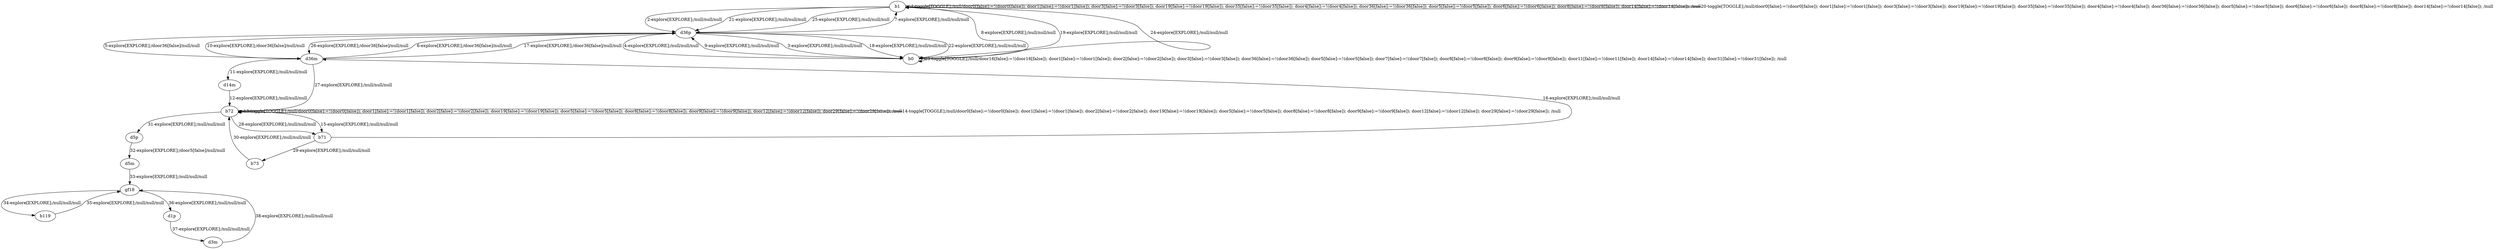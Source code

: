 # Total number of goals covered by this test: 2
# gf18 --> d1p
# d3m --> gf18

digraph g {
"b1" -> "b1" [label = "1-toggle[TOGGLE];/null/door0[false]:=!(door0[false]); door1[false]:=!(door1[false]); door3[false]:=!(door3[false]); door19[false]:=!(door19[false]); door35[false]:=!(door35[false]); door4[false]:=!(door4[false]); door36[false]:=!(door36[false]); door5[false]:=!(door5[false]); door6[false]:=!(door6[false]); door8[false]:=!(door8[false]); door14[false]:=!(door14[false]); /null"];
"b1" -> "d36p" [label = "2-explore[EXPLORE];/null/null/null"];
"d36p" -> "b0" [label = "3-explore[EXPLORE];/null/null/null"];
"b0" -> "d36p" [label = "4-explore[EXPLORE];/null/null/null"];
"d36p" -> "d36m" [label = "5-explore[EXPLORE];/door36[false]/null/null"];
"d36m" -> "d36p" [label = "6-explore[EXPLORE];/door36[false]/null/null"];
"d36p" -> "b1" [label = "7-explore[EXPLORE];/null/null/null"];
"b1" -> "b0" [label = "8-explore[EXPLORE];/null/null/null"];
"b0" -> "d36p" [label = "9-explore[EXPLORE];/null/null/null"];
"d36p" -> "d36m" [label = "10-explore[EXPLORE];/door36[false]/null/null"];
"d36m" -> "d14m" [label = "11-explore[EXPLORE];/null/null/null"];
"d14m" -> "b72" [label = "12-explore[EXPLORE];/null/null/null"];
"b72" -> "b72" [label = "13-toggle[TOGGLE];/null/door0[false]:=!(door0[false]); door1[false]:=!(door1[false]); door2[false]:=!(door2[false]); door19[false]:=!(door19[false]); door5[false]:=!(door5[false]); door8[false]:=!(door8[false]); door9[false]:=!(door9[false]); door12[false]:=!(door12[false]); door29[false]:=!(door29[false]); /null"];
"b72" -> "b72" [label = "14-toggle[TOGGLE];/null/door0[false]:=!(door0[false]); door1[false]:=!(door1[false]); door2[false]:=!(door2[false]); door19[false]:=!(door19[false]); door5[false]:=!(door5[false]); door8[false]:=!(door8[false]); door9[false]:=!(door9[false]); door12[false]:=!(door12[false]); door29[false]:=!(door29[false]); /null"];
"b72" -> "b71" [label = "15-explore[EXPLORE];/null/null/null"];
"b71" -> "d36m" [label = "16-explore[EXPLORE];/null/null/null"];
"d36m" -> "d36p" [label = "17-explore[EXPLORE];/door36[false]/null/null"];
"d36p" -> "b0" [label = "18-explore[EXPLORE];/null/null/null"];
"b0" -> "b1" [label = "19-explore[EXPLORE];/null/null/null"];
"b1" -> "b1" [label = "20-toggle[TOGGLE];/null/door0[false]:=!(door0[false]); door1[false]:=!(door1[false]); door3[false]:=!(door3[false]); door19[false]:=!(door19[false]); door35[false]:=!(door35[false]); door4[false]:=!(door4[false]); door36[false]:=!(door36[false]); door5[false]:=!(door5[false]); door6[false]:=!(door6[false]); door8[false]:=!(door8[false]); door14[false]:=!(door14[false]); /null"];
"b1" -> "d36p" [label = "21-explore[EXPLORE];/null/null/null"];
"d36p" -> "b0" [label = "22-explore[EXPLORE];/null/null/null"];
"b0" -> "b0" [label = "23-toggle[TOGGLE];/null/door16[false]:=!(door16[false]); door1[false]:=!(door1[false]); door2[false]:=!(door2[false]); door3[false]:=!(door3[false]); door36[false]:=!(door36[false]); door5[false]:=!(door5[false]); door7[false]:=!(door7[false]); door8[false]:=!(door8[false]); door9[false]:=!(door9[false]); door11[false]:=!(door11[false]); door14[false]:=!(door14[false]); door31[false]:=!(door31[false]); /null"];
"b0" -> "b1" [label = "24-explore[EXPLORE];/null/null/null"];
"b1" -> "d36p" [label = "25-explore[EXPLORE];/null/null/null"];
"d36p" -> "d36m" [label = "26-explore[EXPLORE];/door36[false]/null/null"];
"d36m" -> "b72" [label = "27-explore[EXPLORE];/null/null/null"];
"b72" -> "b71" [label = "28-explore[EXPLORE];/null/null/null"];
"b71" -> "b73" [label = "29-explore[EXPLORE];/null/null/null"];
"b73" -> "b72" [label = "30-explore[EXPLORE];/null/null/null"];
"b72" -> "d5p" [label = "31-explore[EXPLORE];/null/null/null"];
"d5p" -> "d5m" [label = "32-explore[EXPLORE];/door5[false]/null/null"];
"d5m" -> "gf18" [label = "33-explore[EXPLORE];/null/null/null"];
"gf18" -> "b119" [label = "34-explore[EXPLORE];/null/null/null"];
"b119" -> "gf18" [label = "35-explore[EXPLORE];/null/null/null"];
"gf18" -> "d1p" [label = "36-explore[EXPLORE];/null/null/null"];
"d1p" -> "d3m" [label = "37-explore[EXPLORE];/null/null/null"];
"d3m" -> "gf18" [label = "38-explore[EXPLORE];/null/null/null"];
}